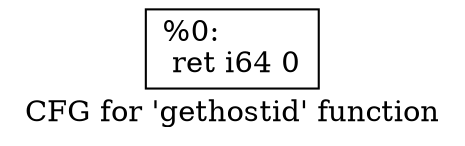 digraph "CFG for 'gethostid' function" {
	label="CFG for 'gethostid' function";

	Node0x1ae5a40 [shape=record,label="{%0:\l  ret i64 0\l}"];
}
